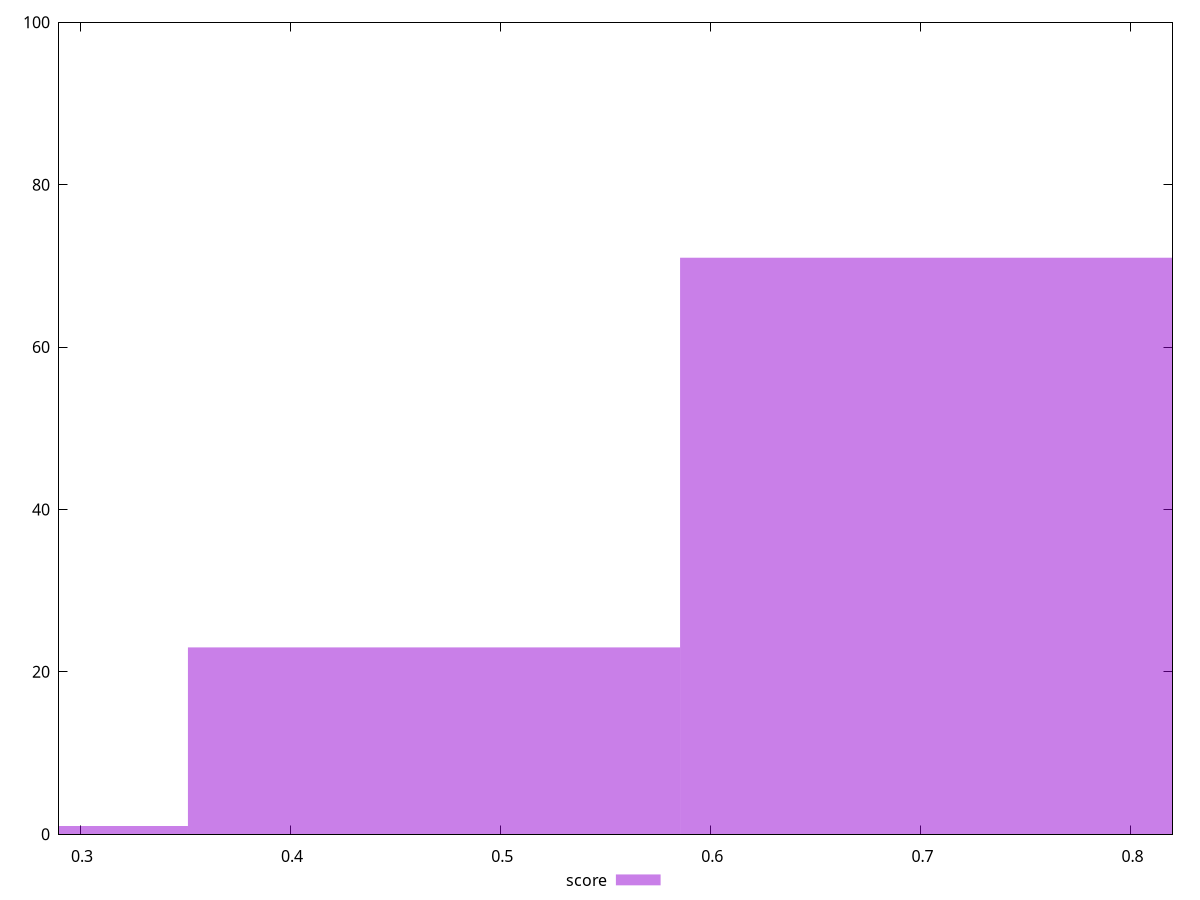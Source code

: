 reset

$score <<EOF
0.46849428641734986 23
0.7027414296260248 71
0.9369885728346997 5
0.23424714320867493 1
EOF

set key outside below
set boxwidth 0.23424714320867493
set xrange [0.29:0.82]
set yrange [0:100]
set trange [0:100]
set style fill transparent solid 0.5 noborder
set terminal svg size 640, 490 enhanced background rgb 'white'
set output "report_00025_2021-02-22T21:38:55.199Z/total-blocking-time/samples/pages/score/histogram.svg"

plot $score title "score" with boxes

reset
